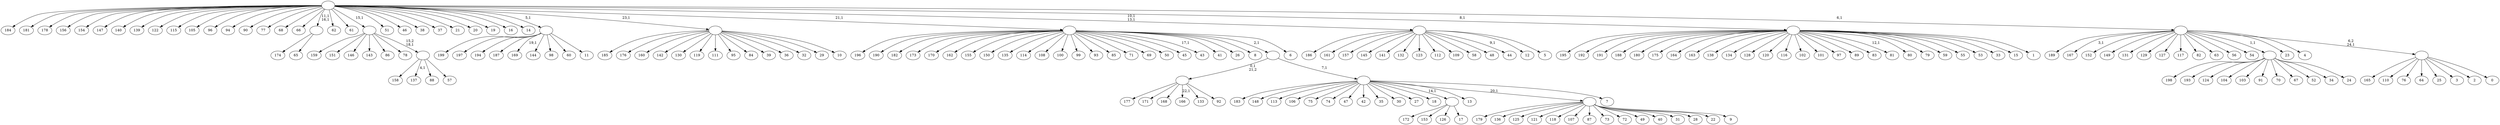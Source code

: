 digraph T {
	225 [label="199"]
	224 [label="198"]
	223 [label="197"]
	222 [label="196"]
	221 [label="195"]
	220 [label="194"]
	219 [label="193"]
	218 [label="192"]
	217 [label="191"]
	216 [label="190"]
	215 [label="189"]
	214 [label="188"]
	213 [label="187"]
	212 [label="186"]
	211 [label="185"]
	210 [label="184"]
	209 [label="183"]
	208 [label="182"]
	207 [label="181"]
	206 [label="180"]
	205 [label="179"]
	204 [label="178"]
	203 [label="177"]
	202 [label="176"]
	201 [label="175"]
	200 [label="174"]
	199 [label="173"]
	198 [label="172"]
	197 [label="171"]
	196 [label="170"]
	195 [label="169"]
	193 [label="168"]
	192 [label="167"]
	190 [label="166"]
	188 [label="165"]
	187 [label="164"]
	186 [label="163"]
	185 [label="162"]
	184 [label="161"]
	183 [label="160"]
	182 [label="159"]
	181 [label="158"]
	180 [label="157"]
	179 [label="156"]
	178 [label="155"]
	177 [label="154"]
	176 [label="153"]
	175 [label="152"]
	174 [label="151"]
	173 [label="150"]
	172 [label="149"]
	171 [label="148"]
	170 [label="147"]
	169 [label="146"]
	168 [label="145"]
	167 [label="144"]
	166 [label="143"]
	165 [label="142"]
	164 [label="141"]
	163 [label="140"]
	162 [label="139"]
	161 [label="138"]
	160 [label="137"]
	158 [label="136"]
	157 [label="135"]
	156 [label="134"]
	155 [label="133"]
	154 [label="132"]
	153 [label="131"]
	152 [label="130"]
	151 [label="129"]
	150 [label="128"]
	149 [label="127"]
	148 [label="126"]
	147 [label="125"]
	146 [label="124"]
	145 [label="123"]
	144 [label="122"]
	143 [label="121"]
	142 [label="120"]
	141 [label="119"]
	140 [label="118"]
	139 [label="117"]
	138 [label="116"]
	137 [label="115"]
	136 [label="114"]
	135 [label="113"]
	134 [label="112"]
	133 [label="111"]
	132 [label="110"]
	131 [label="109"]
	130 [label="108"]
	129 [label="107"]
	128 [label="106"]
	127 [label="105"]
	126 [label="104"]
	125 [label="103"]
	124 [label="102"]
	123 [label="101"]
	122 [label="100"]
	121 [label="99"]
	120 [label="98"]
	119 [label="97"]
	118 [label="96"]
	117 [label="95"]
	116 [label="94"]
	115 [label="93"]
	114 [label="92"]
	113 [label=""]
	112 [label="91"]
	111 [label="90"]
	110 [label="89"]
	109 [label="88"]
	108 [label="87"]
	107 [label="86"]
	106 [label="85"]
	105 [label="84"]
	104 [label="83"]
	103 [label="82"]
	102 [label="81"]
	100 [label="80"]
	99 [label="79"]
	98 [label="78"]
	97 [label="77"]
	96 [label="76"]
	95 [label="75"]
	94 [label="74"]
	93 [label="73"]
	92 [label="72"]
	91 [label="71"]
	90 [label="70"]
	89 [label="69"]
	88 [label="68"]
	87 [label="67"]
	86 [label="66"]
	85 [label="65"]
	84 [label=""]
	82 [label="64"]
	81 [label="63"]
	80 [label="62"]
	79 [label="61"]
	78 [label="60"]
	77 [label="59"]
	76 [label="58"]
	75 [label="57"]
	74 [label=""]
	73 [label=""]
	72 [label="56"]
	71 [label="55"]
	70 [label="54"]
	69 [label="53"]
	68 [label="52"]
	67 [label="51"]
	66 [label="50"]
	65 [label="49"]
	64 [label="48"]
	63 [label="47"]
	62 [label="46"]
	61 [label="45"]
	60 [label="44"]
	58 [label="43"]
	56 [label="42"]
	55 [label="41"]
	54 [label="40"]
	53 [label="39"]
	52 [label="38"]
	51 [label="37"]
	50 [label="36"]
	49 [label="35"]
	48 [label="34"]
	47 [label="33"]
	46 [label="32"]
	45 [label="31"]
	44 [label="30"]
	43 [label="29"]
	42 [label="28"]
	41 [label="27"]
	40 [label="26"]
	39 [label="25"]
	38 [label="24"]
	37 [label=""]
	36 [label="23"]
	35 [label="22"]
	34 [label="21"]
	33 [label="20"]
	32 [label="19"]
	31 [label="18"]
	30 [label="17"]
	29 [label=""]
	28 [label="16"]
	27 [label="15"]
	26 [label="14"]
	25 [label="13"]
	24 [label="12"]
	23 [label="11"]
	22 [label=""]
	21 [label="10"]
	20 [label=""]
	19 [label="9"]
	18 [label=""]
	17 [label="8"]
	16 [label="7"]
	15 [label=""]
	14 [label=""]
	13 [label="6"]
	12 [label=""]
	11 [label="5"]
	10 [label=""]
	8 [label="4"]
	7 [label="3"]
	6 [label="2"]
	5 [label="1"]
	4 [label=""]
	3 [label="0"]
	2 [label=""]
	1 [label=""]
	0 [label=""]
	113 -> 190 [label="22,1"]
	113 -> 203 [label=""]
	113 -> 197 [label=""]
	113 -> 193 [label=""]
	113 -> 155 [label=""]
	113 -> 114 [label=""]
	84 -> 200 [label=""]
	84 -> 85 [label=""]
	74 -> 160 [label="4,1"]
	74 -> 181 [label=""]
	74 -> 109 [label=""]
	74 -> 75 [label=""]
	73 -> 182 [label=""]
	73 -> 174 [label=""]
	73 -> 169 [label=""]
	73 -> 166 [label=""]
	73 -> 107 [label=""]
	73 -> 98 [label=""]
	73 -> 74 [label="15,2\n18,1"]
	37 -> 224 [label=""]
	37 -> 219 [label=""]
	37 -> 146 [label=""]
	37 -> 126 [label=""]
	37 -> 125 [label=""]
	37 -> 112 [label=""]
	37 -> 90 [label=""]
	37 -> 87 [label=""]
	37 -> 68 [label=""]
	37 -> 48 [label=""]
	37 -> 38 [label=""]
	29 -> 198 [label=""]
	29 -> 176 [label=""]
	29 -> 148 [label=""]
	29 -> 30 [label=""]
	22 -> 195 [label="19,1"]
	22 -> 225 [label=""]
	22 -> 223 [label=""]
	22 -> 220 [label=""]
	22 -> 213 [label=""]
	22 -> 167 [label=""]
	22 -> 120 [label=""]
	22 -> 78 [label=""]
	22 -> 23 [label=""]
	20 -> 211 [label=""]
	20 -> 202 [label=""]
	20 -> 183 [label=""]
	20 -> 165 [label=""]
	20 -> 152 [label=""]
	20 -> 141 [label=""]
	20 -> 133 [label=""]
	20 -> 117 [label=""]
	20 -> 105 [label=""]
	20 -> 53 [label=""]
	20 -> 50 [label=""]
	20 -> 46 [label=""]
	20 -> 43 [label=""]
	20 -> 21 [label=""]
	18 -> 205 [label=""]
	18 -> 158 [label=""]
	18 -> 147 [label=""]
	18 -> 143 [label=""]
	18 -> 140 [label=""]
	18 -> 129 [label=""]
	18 -> 108 [label=""]
	18 -> 93 [label=""]
	18 -> 92 [label=""]
	18 -> 65 [label=""]
	18 -> 54 [label=""]
	18 -> 45 [label=""]
	18 -> 42 [label=""]
	18 -> 35 [label=""]
	18 -> 19 [label=""]
	15 -> 209 [label=""]
	15 -> 171 [label=""]
	15 -> 135 [label=""]
	15 -> 128 [label=""]
	15 -> 95 [label=""]
	15 -> 94 [label=""]
	15 -> 63 [label=""]
	15 -> 56 [label=""]
	15 -> 49 [label=""]
	15 -> 44 [label=""]
	15 -> 41 [label=""]
	15 -> 31 [label=""]
	15 -> 29 [label="14,1"]
	15 -> 25 [label=""]
	15 -> 18 [label="20,1"]
	15 -> 16 [label=""]
	14 -> 113 [label="0,1\n21,2"]
	14 -> 15 [label="7,1"]
	12 -> 58 [label="17,1"]
	12 -> 222 [label=""]
	12 -> 216 [label=""]
	12 -> 208 [label=""]
	12 -> 199 [label=""]
	12 -> 196 [label=""]
	12 -> 185 [label=""]
	12 -> 178 [label=""]
	12 -> 173 [label=""]
	12 -> 157 [label=""]
	12 -> 136 [label=""]
	12 -> 130 [label=""]
	12 -> 122 [label=""]
	12 -> 121 [label=""]
	12 -> 115 [label=""]
	12 -> 106 [label=""]
	12 -> 91 [label=""]
	12 -> 89 [label=""]
	12 -> 66 [label=""]
	12 -> 61 [label=""]
	12 -> 55 [label=""]
	12 -> 40 [label=""]
	12 -> 17 [label=""]
	12 -> 14 [label="2,1"]
	12 -> 13 [label=""]
	10 -> 60 [label="9,1"]
	10 -> 212 [label=""]
	10 -> 184 [label=""]
	10 -> 180 [label=""]
	10 -> 168 [label=""]
	10 -> 164 [label=""]
	10 -> 154 [label=""]
	10 -> 145 [label=""]
	10 -> 134 [label=""]
	10 -> 131 [label=""]
	10 -> 76 [label=""]
	10 -> 64 [label=""]
	10 -> 24 [label=""]
	10 -> 11 [label=""]
	4 -> 102 [label="12,1"]
	4 -> 221 [label=""]
	4 -> 218 [label=""]
	4 -> 217 [label=""]
	4 -> 214 [label=""]
	4 -> 206 [label=""]
	4 -> 201 [label=""]
	4 -> 187 [label=""]
	4 -> 186 [label=""]
	4 -> 161 [label=""]
	4 -> 156 [label=""]
	4 -> 150 [label=""]
	4 -> 142 [label=""]
	4 -> 138 [label=""]
	4 -> 124 [label=""]
	4 -> 123 [label=""]
	4 -> 119 [label=""]
	4 -> 110 [label=""]
	4 -> 104 [label=""]
	4 -> 100 [label=""]
	4 -> 99 [label=""]
	4 -> 77 [label=""]
	4 -> 71 [label=""]
	4 -> 69 [label=""]
	4 -> 47 [label=""]
	4 -> 27 [label=""]
	4 -> 5 [label=""]
	2 -> 188 [label=""]
	2 -> 132 [label=""]
	2 -> 96 [label=""]
	2 -> 82 [label=""]
	2 -> 39 [label=""]
	2 -> 7 [label=""]
	2 -> 6 [label=""]
	2 -> 3 [label=""]
	1 -> 192 [label="3,1"]
	1 -> 215 [label=""]
	1 -> 175 [label=""]
	1 -> 172 [label=""]
	1 -> 153 [label=""]
	1 -> 151 [label=""]
	1 -> 149 [label=""]
	1 -> 139 [label=""]
	1 -> 103 [label=""]
	1 -> 81 [label=""]
	1 -> 72 [label=""]
	1 -> 70 [label=""]
	1 -> 37 [label="1,1"]
	1 -> 36 [label=""]
	1 -> 8 [label=""]
	1 -> 2 [label="6,2\n24,1"]
	0 -> 10 [label="10,1\n13,1"]
	0 -> 84 [label="11,1\n16,1"]
	0 -> 210 [label=""]
	0 -> 207 [label=""]
	0 -> 204 [label=""]
	0 -> 179 [label=""]
	0 -> 177 [label=""]
	0 -> 170 [label=""]
	0 -> 163 [label=""]
	0 -> 162 [label=""]
	0 -> 144 [label=""]
	0 -> 137 [label=""]
	0 -> 127 [label=""]
	0 -> 118 [label=""]
	0 -> 116 [label=""]
	0 -> 111 [label=""]
	0 -> 97 [label=""]
	0 -> 88 [label=""]
	0 -> 86 [label=""]
	0 -> 80 [label=""]
	0 -> 79 [label=""]
	0 -> 73 [label="15,1"]
	0 -> 67 [label=""]
	0 -> 62 [label=""]
	0 -> 52 [label=""]
	0 -> 51 [label=""]
	0 -> 34 [label=""]
	0 -> 33 [label=""]
	0 -> 32 [label=""]
	0 -> 28 [label=""]
	0 -> 26 [label=""]
	0 -> 22 [label="5,1"]
	0 -> 20 [label="23,1"]
	0 -> 12 [label="21,1"]
	0 -> 4 [label="8,1"]
	0 -> 1 [label="6,1"]
}
